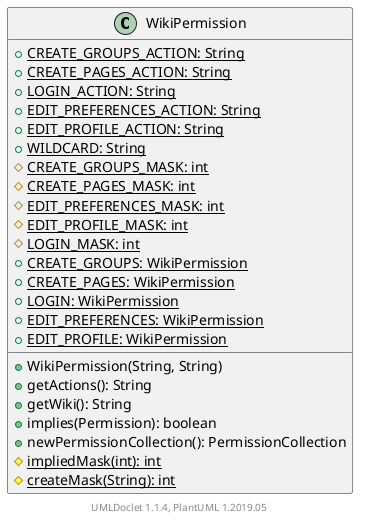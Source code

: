 @startuml

    class WikiPermission [[WikiPermission.html]] {
        {static} +CREATE_GROUPS_ACTION: String
        {static} +CREATE_PAGES_ACTION: String
        {static} +LOGIN_ACTION: String
        {static} +EDIT_PREFERENCES_ACTION: String
        {static} +EDIT_PROFILE_ACTION: String
        {static} +WILDCARD: String
        {static} #CREATE_GROUPS_MASK: int
        {static} #CREATE_PAGES_MASK: int
        {static} #EDIT_PREFERENCES_MASK: int
        {static} #EDIT_PROFILE_MASK: int
        {static} #LOGIN_MASK: int
        {static} +CREATE_GROUPS: WikiPermission
        {static} +CREATE_PAGES: WikiPermission
        {static} +LOGIN: WikiPermission
        {static} +EDIT_PREFERENCES: WikiPermission
        {static} +EDIT_PROFILE: WikiPermission
        +WikiPermission(String, String)
        +getActions(): String
        +getWiki(): String
        +implies(Permission): boolean
        +newPermissionCollection(): PermissionCollection
        {static} #impliedMask(int): int
        {static} #createMask(String): int
    }


    center footer UMLDoclet 1.1.4, PlantUML 1.2019.05
@enduml
